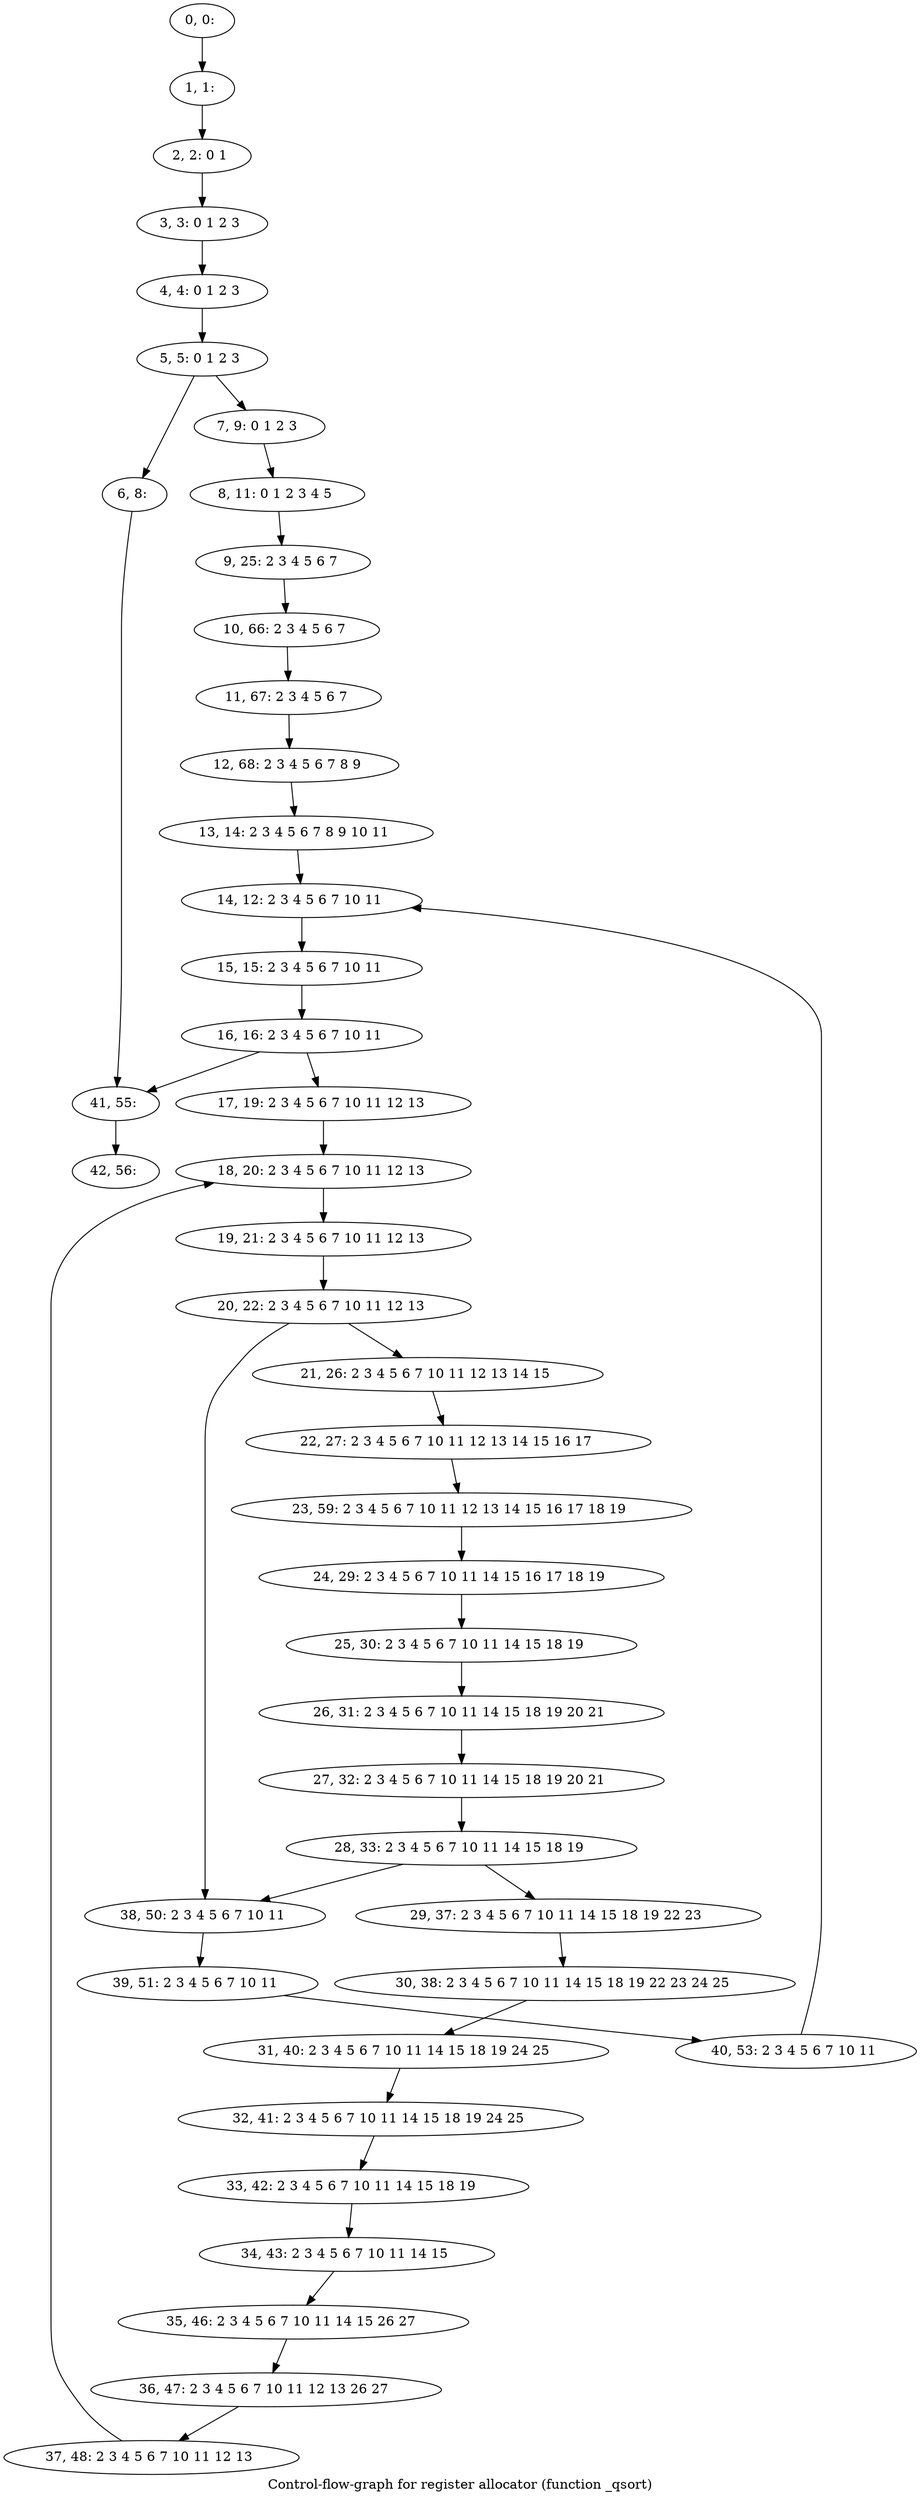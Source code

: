 digraph G {
graph [label="Control-flow-graph for register allocator (function _qsort)"]
0[label="0, 0: "];
1[label="1, 1: "];
2[label="2, 2: 0 1 "];
3[label="3, 3: 0 1 2 3 "];
4[label="4, 4: 0 1 2 3 "];
5[label="5, 5: 0 1 2 3 "];
6[label="6, 8: "];
7[label="7, 9: 0 1 2 3 "];
8[label="8, 11: 0 1 2 3 4 5 "];
9[label="9, 25: 2 3 4 5 6 7 "];
10[label="10, 66: 2 3 4 5 6 7 "];
11[label="11, 67: 2 3 4 5 6 7 "];
12[label="12, 68: 2 3 4 5 6 7 8 9 "];
13[label="13, 14: 2 3 4 5 6 7 8 9 10 11 "];
14[label="14, 12: 2 3 4 5 6 7 10 11 "];
15[label="15, 15: 2 3 4 5 6 7 10 11 "];
16[label="16, 16: 2 3 4 5 6 7 10 11 "];
17[label="17, 19: 2 3 4 5 6 7 10 11 12 13 "];
18[label="18, 20: 2 3 4 5 6 7 10 11 12 13 "];
19[label="19, 21: 2 3 4 5 6 7 10 11 12 13 "];
20[label="20, 22: 2 3 4 5 6 7 10 11 12 13 "];
21[label="21, 26: 2 3 4 5 6 7 10 11 12 13 14 15 "];
22[label="22, 27: 2 3 4 5 6 7 10 11 12 13 14 15 16 17 "];
23[label="23, 59: 2 3 4 5 6 7 10 11 12 13 14 15 16 17 18 19 "];
24[label="24, 29: 2 3 4 5 6 7 10 11 14 15 16 17 18 19 "];
25[label="25, 30: 2 3 4 5 6 7 10 11 14 15 18 19 "];
26[label="26, 31: 2 3 4 5 6 7 10 11 14 15 18 19 20 21 "];
27[label="27, 32: 2 3 4 5 6 7 10 11 14 15 18 19 20 21 "];
28[label="28, 33: 2 3 4 5 6 7 10 11 14 15 18 19 "];
29[label="29, 37: 2 3 4 5 6 7 10 11 14 15 18 19 22 23 "];
30[label="30, 38: 2 3 4 5 6 7 10 11 14 15 18 19 22 23 24 25 "];
31[label="31, 40: 2 3 4 5 6 7 10 11 14 15 18 19 24 25 "];
32[label="32, 41: 2 3 4 5 6 7 10 11 14 15 18 19 24 25 "];
33[label="33, 42: 2 3 4 5 6 7 10 11 14 15 18 19 "];
34[label="34, 43: 2 3 4 5 6 7 10 11 14 15 "];
35[label="35, 46: 2 3 4 5 6 7 10 11 14 15 26 27 "];
36[label="36, 47: 2 3 4 5 6 7 10 11 12 13 26 27 "];
37[label="37, 48: 2 3 4 5 6 7 10 11 12 13 "];
38[label="38, 50: 2 3 4 5 6 7 10 11 "];
39[label="39, 51: 2 3 4 5 6 7 10 11 "];
40[label="40, 53: 2 3 4 5 6 7 10 11 "];
41[label="41, 55: "];
42[label="42, 56: "];
0->1 ;
1->2 ;
2->3 ;
3->4 ;
4->5 ;
5->6 ;
5->7 ;
6->41 ;
7->8 ;
8->9 ;
9->10 ;
10->11 ;
11->12 ;
12->13 ;
13->14 ;
14->15 ;
15->16 ;
16->17 ;
16->41 ;
17->18 ;
18->19 ;
19->20 ;
20->21 ;
20->38 ;
21->22 ;
22->23 ;
23->24 ;
24->25 ;
25->26 ;
26->27 ;
27->28 ;
28->29 ;
28->38 ;
29->30 ;
30->31 ;
31->32 ;
32->33 ;
33->34 ;
34->35 ;
35->36 ;
36->37 ;
37->18 ;
38->39 ;
39->40 ;
40->14 ;
41->42 ;
}

